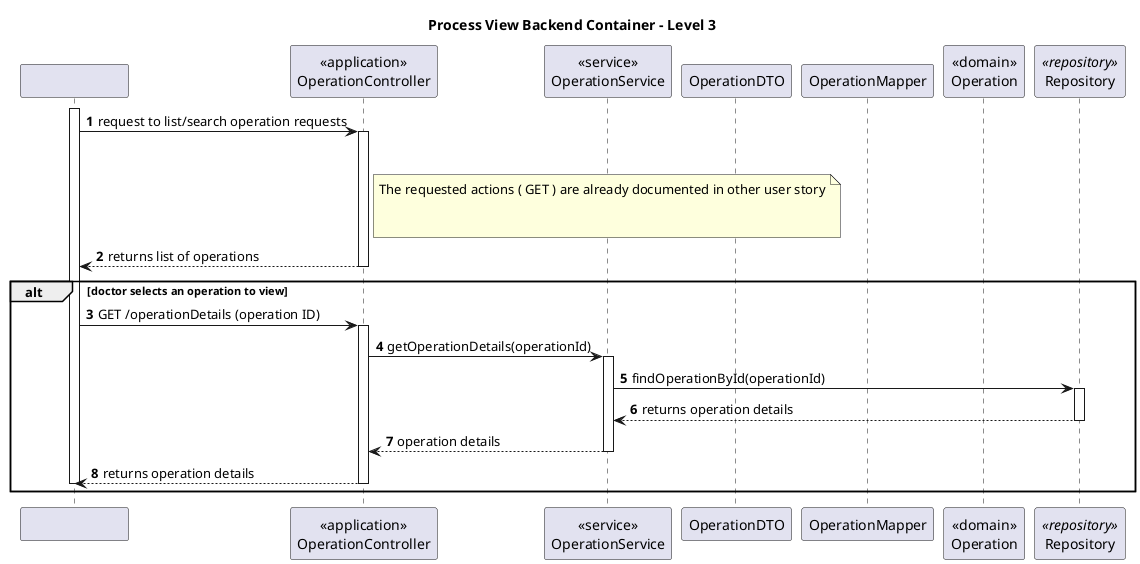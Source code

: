 ﻿@startuml
autonumber
participant "                          " as sys
participant "<<application>>\nOperationController" as ctrl
participant "<<service>>\nOperationService" as serv
participant "OperationDTO" as dto
participant "OperationMapper" as map
participant "<<domain>>\nOperation" as operation
participant "Repository" as repo <<repository>>

title Process View Backend Container - Level 3

activate sys

sys -> ctrl : request to list/search operation requests
activate ctrl

note right of ctrl
  The requested actions ( GET ) are already documented in other user story


end note

deactivate repo

deactivate serv

ctrl --> sys : returns list of operations
deactivate ctrl

alt doctor selects an operation to view
  sys -> ctrl : GET /operationDetails (operation ID)
  activate ctrl

  ctrl -> serv : getOperationDetails(operationId)
  activate serv

  serv -> repo : findOperationById(operationId)
  activate repo

  repo --> serv : returns operation details
  deactivate repo

  serv --> ctrl : operation details
  deactivate serv

  ctrl --> sys : returns operation details
  deactivate ctrl

  deactivate ctrl
  deactivate sys
end

@enduml
